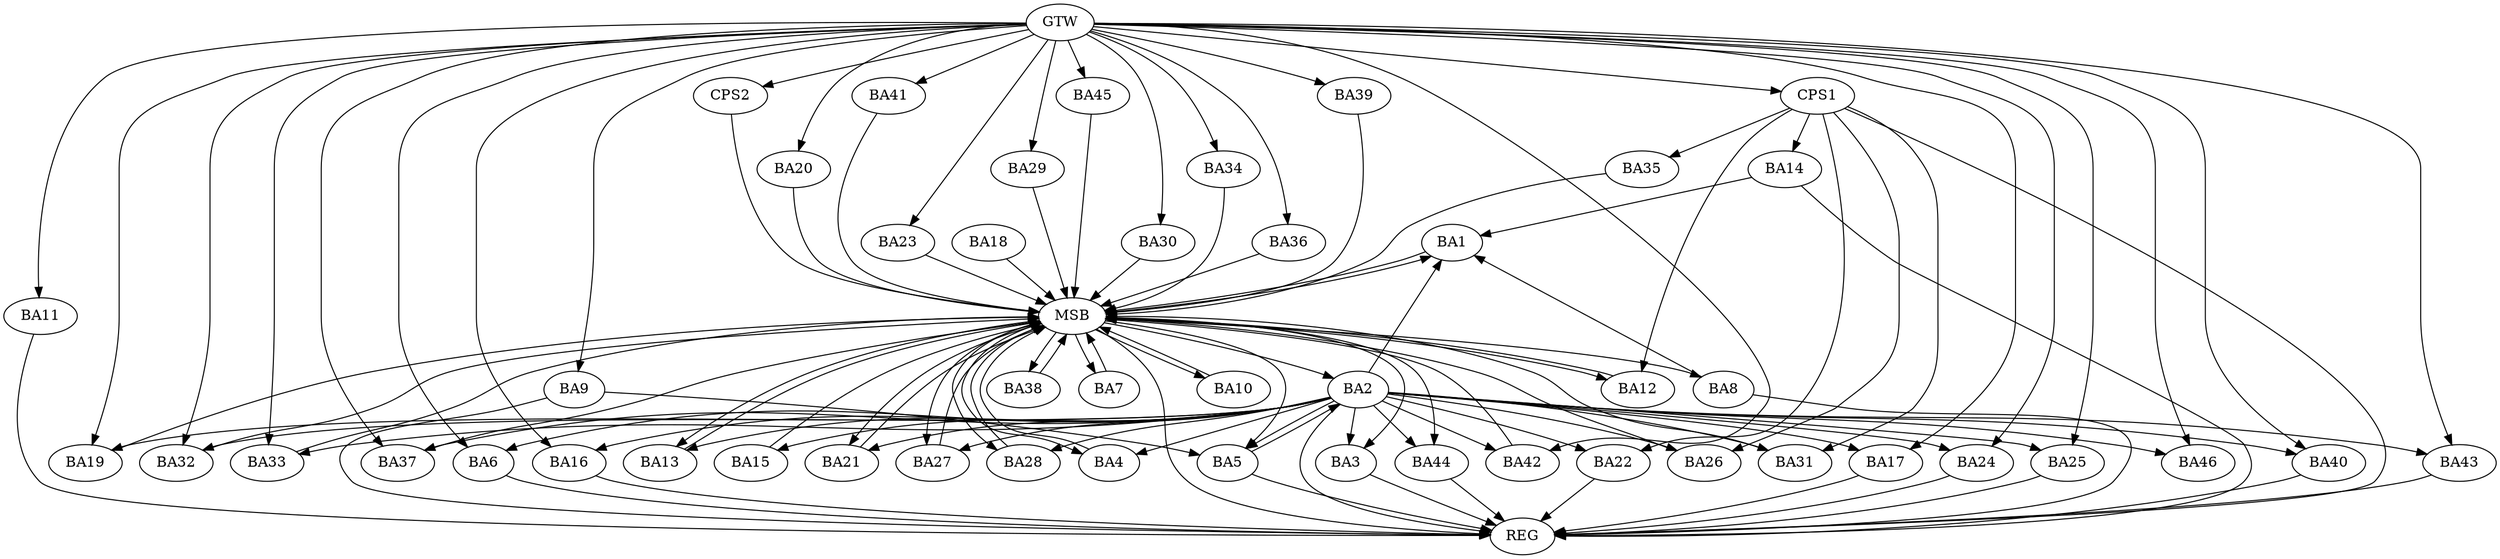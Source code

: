 strict digraph G {
  BA1 [ label="BA1" ];
  BA2 [ label="BA2" ];
  BA3 [ label="BA3" ];
  BA4 [ label="BA4" ];
  BA5 [ label="BA5" ];
  BA6 [ label="BA6" ];
  BA7 [ label="BA7" ];
  BA8 [ label="BA8" ];
  BA9 [ label="BA9" ];
  BA10 [ label="BA10" ];
  BA11 [ label="BA11" ];
  BA12 [ label="BA12" ];
  BA13 [ label="BA13" ];
  BA14 [ label="BA14" ];
  BA15 [ label="BA15" ];
  BA16 [ label="BA16" ];
  BA17 [ label="BA17" ];
  BA18 [ label="BA18" ];
  BA19 [ label="BA19" ];
  BA20 [ label="BA20" ];
  BA21 [ label="BA21" ];
  BA22 [ label="BA22" ];
  BA23 [ label="BA23" ];
  BA24 [ label="BA24" ];
  BA25 [ label="BA25" ];
  BA26 [ label="BA26" ];
  BA27 [ label="BA27" ];
  BA28 [ label="BA28" ];
  BA29 [ label="BA29" ];
  BA30 [ label="BA30" ];
  BA31 [ label="BA31" ];
  BA32 [ label="BA32" ];
  BA33 [ label="BA33" ];
  BA34 [ label="BA34" ];
  BA35 [ label="BA35" ];
  BA36 [ label="BA36" ];
  BA37 [ label="BA37" ];
  BA38 [ label="BA38" ];
  BA39 [ label="BA39" ];
  BA40 [ label="BA40" ];
  BA41 [ label="BA41" ];
  BA42 [ label="BA42" ];
  BA43 [ label="BA43" ];
  BA44 [ label="BA44" ];
  BA45 [ label="BA45" ];
  BA46 [ label="BA46" ];
  CPS1 [ label="CPS1" ];
  CPS2 [ label="CPS2" ];
  GTW [ label="GTW" ];
  REG [ label="REG" ];
  MSB [ label="MSB" ];
  BA2 -> BA1;
  BA5 -> BA2;
  BA8 -> BA1;
  BA9 -> BA5;
  BA14 -> BA1;
  CPS1 -> BA14;
  CPS1 -> BA31;
  CPS1 -> BA35;
  CPS1 -> BA12;
  CPS1 -> BA22;
  CPS1 -> BA26;
  GTW -> BA6;
  GTW -> BA9;
  GTW -> BA11;
  GTW -> BA16;
  GTW -> BA17;
  GTW -> BA19;
  GTW -> BA20;
  GTW -> BA23;
  GTW -> BA24;
  GTW -> BA25;
  GTW -> BA29;
  GTW -> BA30;
  GTW -> BA32;
  GTW -> BA33;
  GTW -> BA34;
  GTW -> BA36;
  GTW -> BA37;
  GTW -> BA39;
  GTW -> BA40;
  GTW -> BA41;
  GTW -> BA42;
  GTW -> BA43;
  GTW -> BA45;
  GTW -> BA46;
  GTW -> CPS1;
  GTW -> CPS2;
  BA2 -> REG;
  BA3 -> REG;
  BA5 -> REG;
  BA6 -> REG;
  BA8 -> REG;
  BA9 -> REG;
  BA11 -> REG;
  BA14 -> REG;
  BA16 -> REG;
  BA17 -> REG;
  BA22 -> REG;
  BA24 -> REG;
  BA25 -> REG;
  BA40 -> REG;
  BA43 -> REG;
  BA44 -> REG;
  CPS1 -> REG;
  BA1 -> MSB;
  MSB -> BA2;
  MSB -> REG;
  BA4 -> MSB;
  BA7 -> MSB;
  BA10 -> MSB;
  MSB -> BA1;
  BA12 -> MSB;
  MSB -> BA3;
  BA13 -> MSB;
  BA15 -> MSB;
  MSB -> BA8;
  BA18 -> MSB;
  BA19 -> MSB;
  BA20 -> MSB;
  BA21 -> MSB;
  BA23 -> MSB;
  MSB -> BA13;
  BA26 -> MSB;
  BA27 -> MSB;
  MSB -> BA10;
  BA28 -> MSB;
  BA29 -> MSB;
  MSB -> BA28;
  BA30 -> MSB;
  BA31 -> MSB;
  MSB -> BA21;
  BA32 -> MSB;
  MSB -> BA5;
  BA33 -> MSB;
  MSB -> BA12;
  BA34 -> MSB;
  BA35 -> MSB;
  BA36 -> MSB;
  BA37 -> MSB;
  MSB -> BA27;
  BA38 -> MSB;
  BA39 -> MSB;
  BA41 -> MSB;
  BA42 -> MSB;
  MSB -> BA4;
  BA45 -> MSB;
  CPS2 -> MSB;
  MSB -> BA7;
  MSB -> BA38;
  MSB -> BA44;
  BA2 -> BA15;
  BA2 -> BA46;
  BA2 -> BA32;
  BA2 -> BA13;
  BA2 -> BA16;
  BA2 -> BA43;
  BA2 -> BA33;
  BA2 -> BA5;
  BA2 -> BA42;
  BA2 -> BA6;
  BA2 -> BA27;
  BA2 -> BA22;
  BA2 -> BA28;
  BA2 -> BA24;
  BA2 -> BA31;
  BA2 -> BA19;
  BA2 -> BA40;
  BA2 -> BA37;
  BA2 -> BA21;
  BA2 -> BA44;
  BA2 -> BA4;
  BA2 -> BA26;
  BA2 -> BA25;
  BA2 -> BA17;
  BA2 -> BA3;
}
